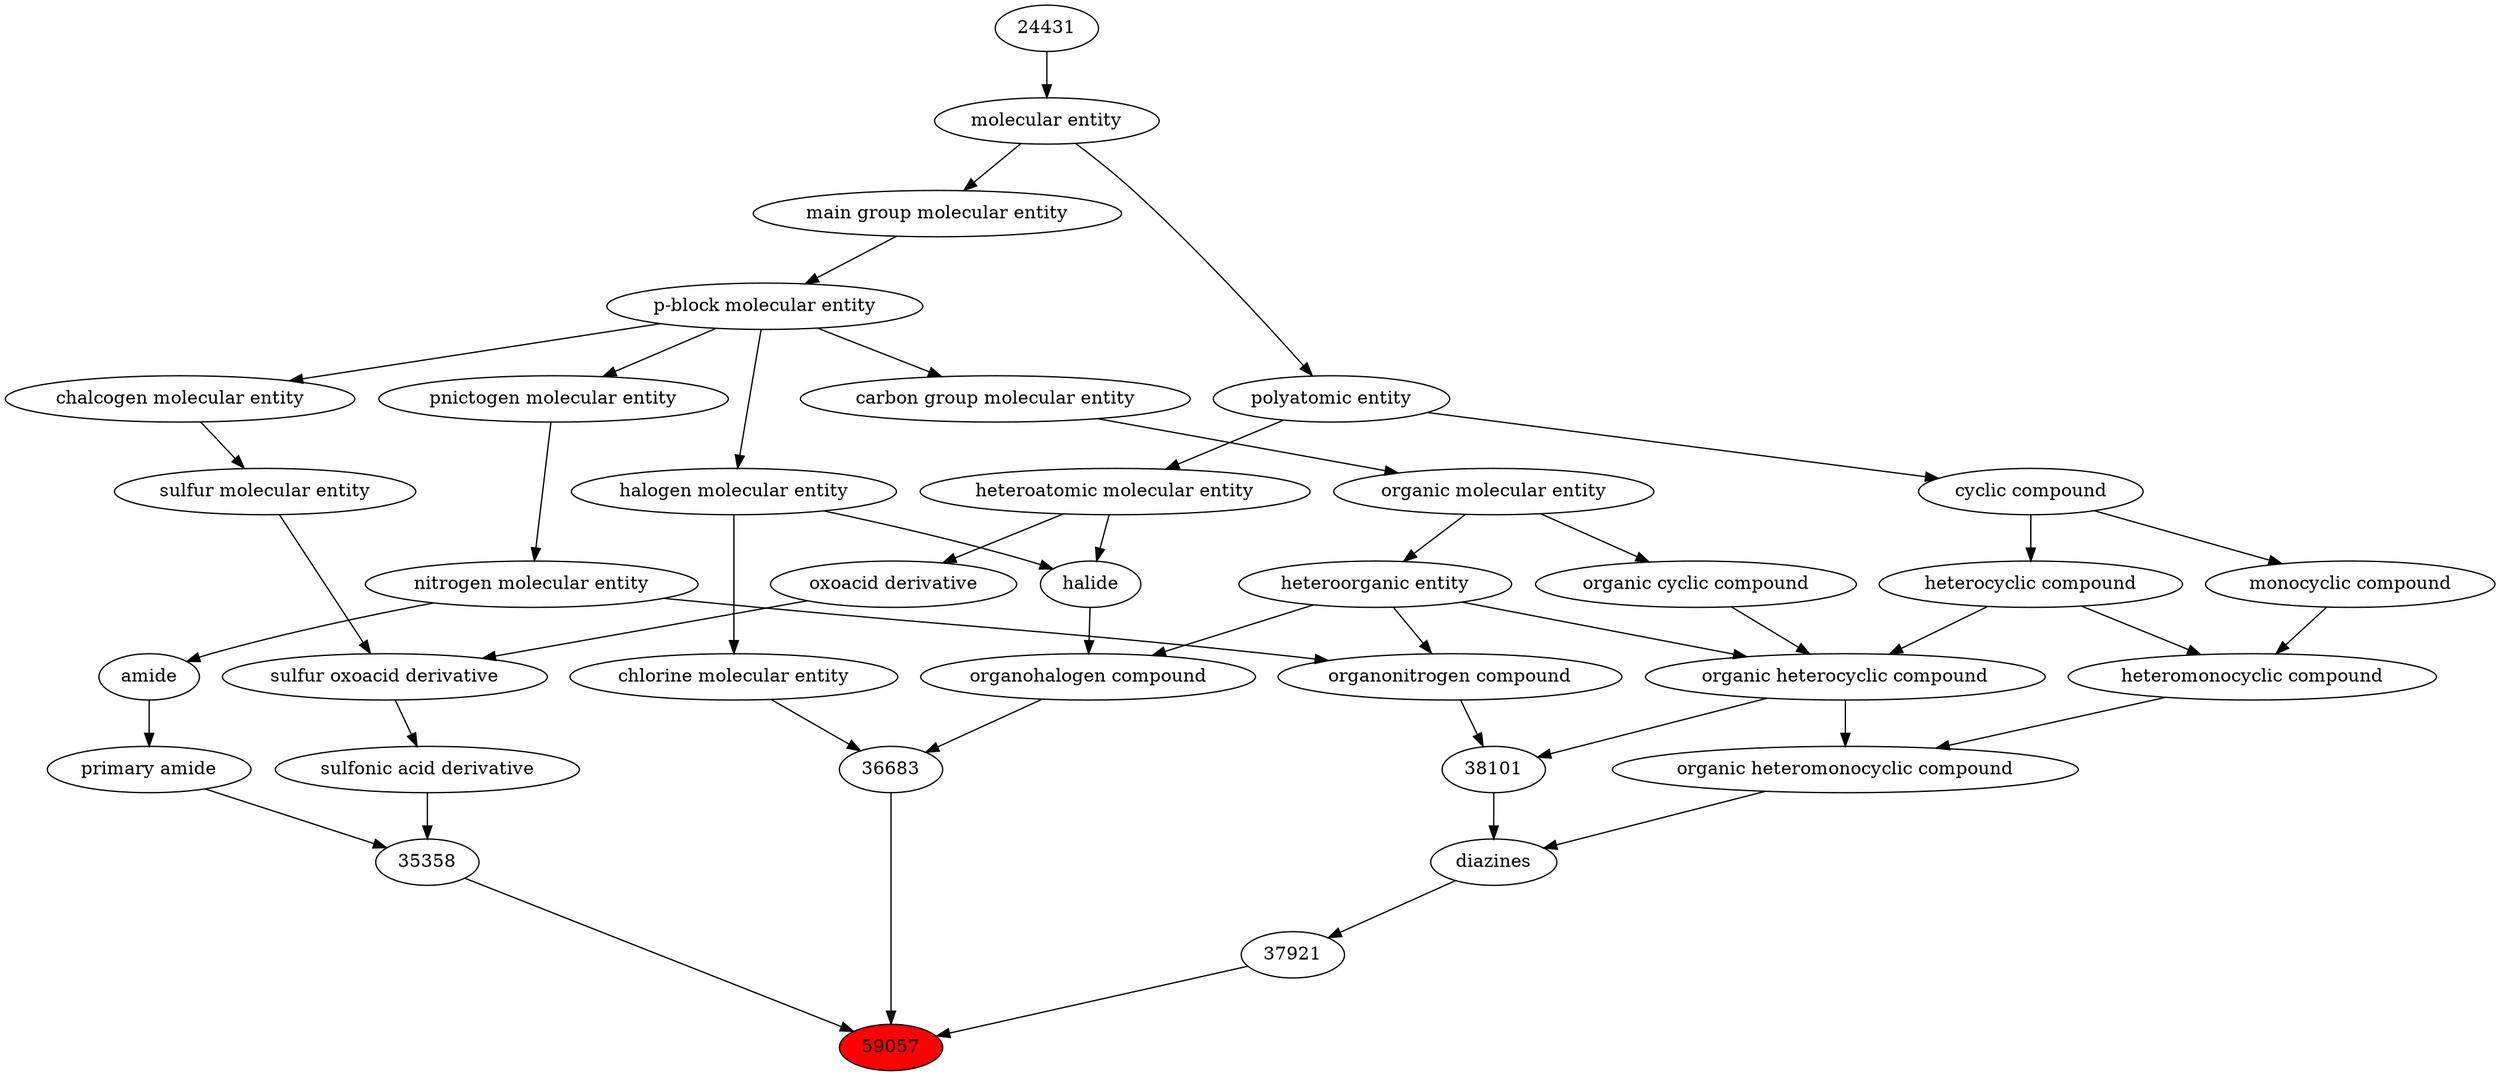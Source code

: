 digraph tree{ 
59057 [label="59057" fillcolor=red style=filled]
35358 -> 59057
37921 -> 59057
36683 -> 59057
35358 [label="35358"]
33552 -> 35358
33256 -> 35358
37921 [label="37921"]
38313 -> 37921
36683 [label="36683"]
36684 -> 36683
23117 -> 36683
33552 [label="sulfonic acid derivative"]
33424 -> 33552
33256 [label="primary amide"]
32988 -> 33256
38313 [label="diazines"]
25693 -> 38313
38101 -> 38313
36684 [label="organohalogen compound"]
33285 -> 36684
37578 -> 36684
23117 [label="chlorine molecular entity"]
24471 -> 23117
33424 [label="sulfur oxoacid derivative"]
33241 -> 33424
26835 -> 33424
32988 [label="amide"]
51143 -> 32988
25693 [label="organic heteromonocyclic compound"]
33670 -> 25693
24532 -> 25693
38101 [label="38101"]
24532 -> 38101
35352 -> 38101
33285 [label="heteroorganic entity"]
50860 -> 33285
37578 [label="halide"]
24471 -> 37578
37577 -> 37578
24471 [label="halogen molecular entity"]
33675 -> 24471
33241 [label="oxoacid derivative"]
37577 -> 33241
26835 [label="sulfur molecular entity"]
33304 -> 26835
51143 [label="nitrogen molecular entity"]
33302 -> 51143
33670 [label="heteromonocyclic compound"]
5686 -> 33670
33661 -> 33670
24532 [label="organic heterocyclic compound"]
33285 -> 24532
33832 -> 24532
5686 -> 24532
35352 [label="organonitrogen compound"]
51143 -> 35352
33285 -> 35352
50860 [label="organic molecular entity"]
33582 -> 50860
37577 [label="heteroatomic molecular entity"]
36357 -> 37577
33675 [label="p-block molecular entity"]
33579 -> 33675
33304 [label="chalcogen molecular entity"]
33675 -> 33304
33302 [label="pnictogen molecular entity"]
33675 -> 33302
5686 [label="heterocyclic compound"]
33595 -> 5686
33661 [label="monocyclic compound"]
33595 -> 33661
33832 [label="organic cyclic compound"]
50860 -> 33832
33582 [label="carbon group molecular entity"]
33675 -> 33582
36357 [label="polyatomic entity"]
23367 -> 36357
33579 [label="main group molecular entity"]
23367 -> 33579
33595 [label="cyclic compound"]
36357 -> 33595
23367 [label="molecular entity"]
24431 -> 23367
24431 [label="24431"]
}